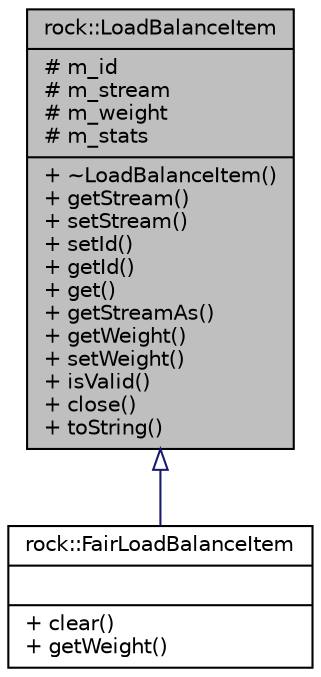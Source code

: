 digraph "rock::LoadBalanceItem"
{
 // LATEX_PDF_SIZE
  edge [fontname="Helvetica",fontsize="10",labelfontname="Helvetica",labelfontsize="10"];
  node [fontname="Helvetica",fontsize="10",shape=record];
  Node1 [label="{rock::LoadBalanceItem\n|# m_id\l# m_stream\l# m_weight\l# m_stats\l|+ ~LoadBalanceItem()\l+ getStream()\l+ setStream()\l+ setId()\l+ getId()\l+ get()\l+ getStreamAs()\l+ getWeight()\l+ setWeight()\l+ isValid()\l+ close()\l+ toString()\l}",height=0.2,width=0.4,color="black", fillcolor="grey75", style="filled", fontcolor="black",tooltip=" "];
  Node1 -> Node2 [dir="back",color="midnightblue",fontsize="10",style="solid",arrowtail="onormal",fontname="Helvetica"];
  Node2 [label="{rock::FairLoadBalanceItem\n||+ clear()\l+ getWeight()\l}",height=0.2,width=0.4,color="black", fillcolor="white", style="filled",URL="$classrock_1_1FairLoadBalanceItem.html",tooltip=" "];
}
